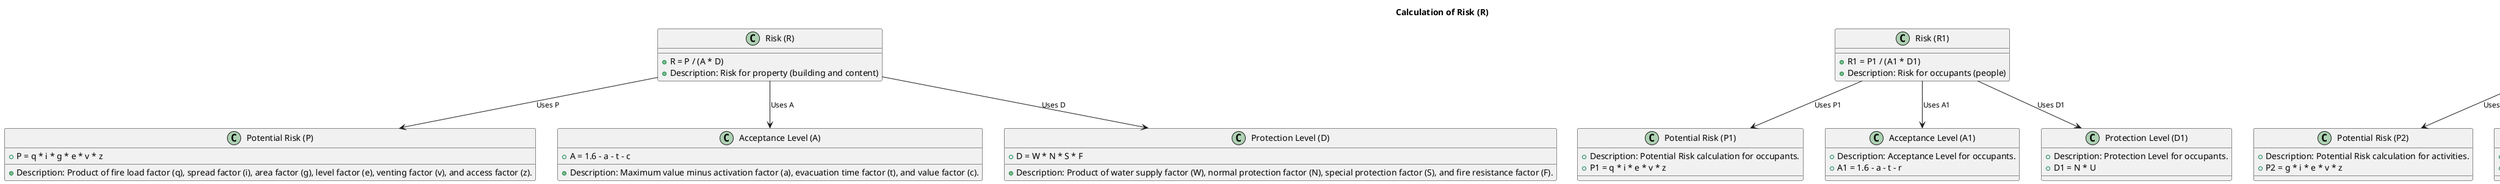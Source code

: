 @startuml
!define RECTANGLE class
skinparam rectangle {
  BackgroundColor #A9DCDF
  BorderColor #000000
  FontSize 12
  FontColor #000000
  RoundCorner 20
}

skinparam arrow {
  FontSize 12
  FontColor #000000
}

title Calculation of Risk (R)

' Define the main Risk (R) calculation
RECTANGLE "Risk (R)" {
  +R = P / (A * D)
  +Description: Risk for property (building and content)
}

RECTANGLE "Risk (R1)" {
  +R1 = P1 / (A1 * D1)
  +Description: Risk for occupants (people)
}

RECTANGLE "Risk (R2)" {
  +R2 = P2 / (A2 * D2)
  +Description: Risk for activities
}

' Define the factors with descriptions
RECTANGLE "Potential Risk (P)" {
  +Description: Product of fire load factor (q), spread factor (i), area factor (g), level factor (e), venting factor (v), and access factor (z).
  +P = q * i * g * e * v * z
}

RECTANGLE "Potential Risk (P1)" {
  +Description: Potential Risk calculation for occupants.
  +P1 = q * i * e * v * z
}

RECTANGLE "Potential Risk (P2)" {
  +Description: Potential Risk calculation for activities.
  +P2 = g * i * e * v * z
}

RECTANGLE "Acceptance Level (A)" {
  +Description: Maximum value minus activation factor (a), evacuation time factor (t), and value factor (c).
  +A = 1.6 - a - t - c
}

RECTANGLE "Acceptance Level (A1)" {
  +Description: Acceptance Level for occupants.
  +A1 = 1.6 - a - t - r
}

RECTANGLE "Acceptance Level (A2)" {
  +Description: Acceptance Level for activities.
  +A2 = 1.6 - a - c - d
}

RECTANGLE "Protection Level (D)" {
  +Description: Product of water supply factor (W), normal protection factor (N), special protection factor (S), and fire resistance factor (F).
  +D = W * N * S * F
}

RECTANGLE "Protection Level (D1)" {
  +Description: Protection Level for occupants.
  +D1 = N * U
}

RECTANGLE "Protection Level (D2)" {
  +Description: Protection Level for activities.
  +D2 = W * N * S * Y
}

' Main calculation connections
"Risk (R)" -down-> "Potential Risk (P)" : "Uses P"
"Risk (R)" -down-> "Acceptance Level (A)" : "Uses A"
"Risk (R)" -down-> "Protection Level (D)" : "Uses D"

"Risk (R1)" -down-> "Potential Risk (P1)" : "Uses P1"
"Risk (R1)" -down-> "Acceptance Level (A1)" : "Uses A1"
"Risk (R1)" -down-> "Protection Level (D1)" : "Uses D1"

"Risk (R2)" -down-> "Potential Risk (P2)" : "Uses P2"
"Risk (R2)" -down-> "Acceptance Level (A2)" : "Uses A2"
"Risk (R2)" -down-> "Protection Level (D2)" : "Uses D2"

@enduml
